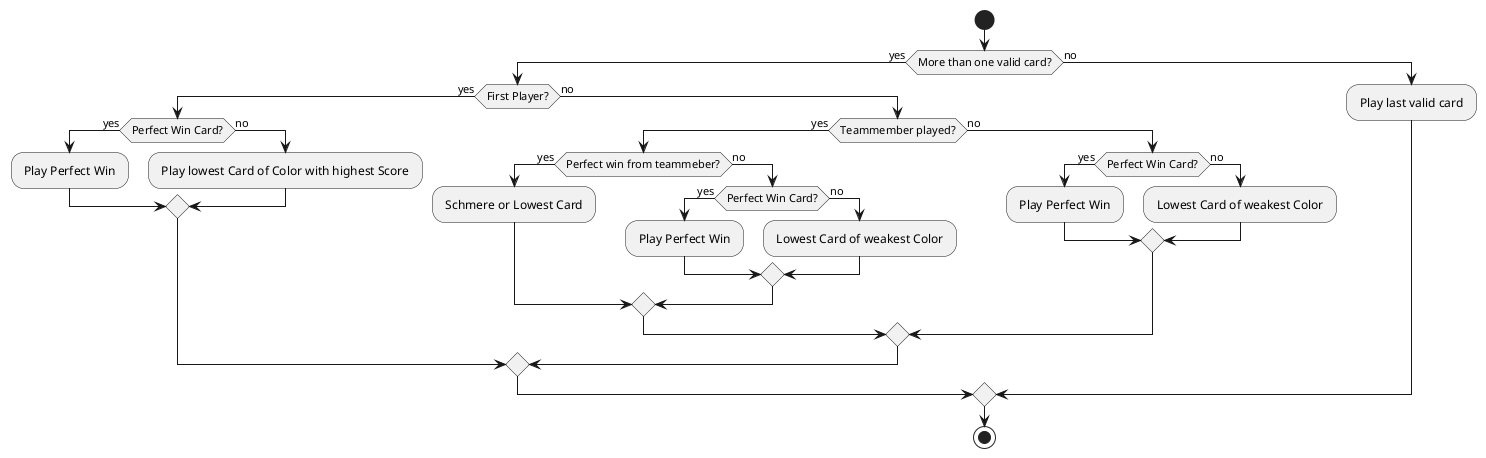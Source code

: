 @startuml RuleBasedPlayerDecisionTree

start

if (More than one valid card?) then (yes)
  if (First Player?) then (yes)
    if (Perfect Win Card?) then (yes)
        : Play Perfect Win ;
    else (no)
        : Play lowest Card of Color with highest Score ;
    endif
  else (no)
    if (Teammember played?) then (yes)
      if (Perfect win from teammeber?) then (yes)
        : Schmere or Lowest Card ;
      else (no)
        if (Perfect Win Card?) then (yes)
          : Play Perfect Win ;
        else (no)
          : Lowest Card of weakest Color ;
        endif
      endif
    else (no)
      if (Perfect Win Card?) then (yes)
        : Play Perfect Win ;
      else (no)
        : Lowest Card of weakest Color ;
      endif
    endif
  endif
else (no)
  : Play last valid card ;
endif

stop

@enduml